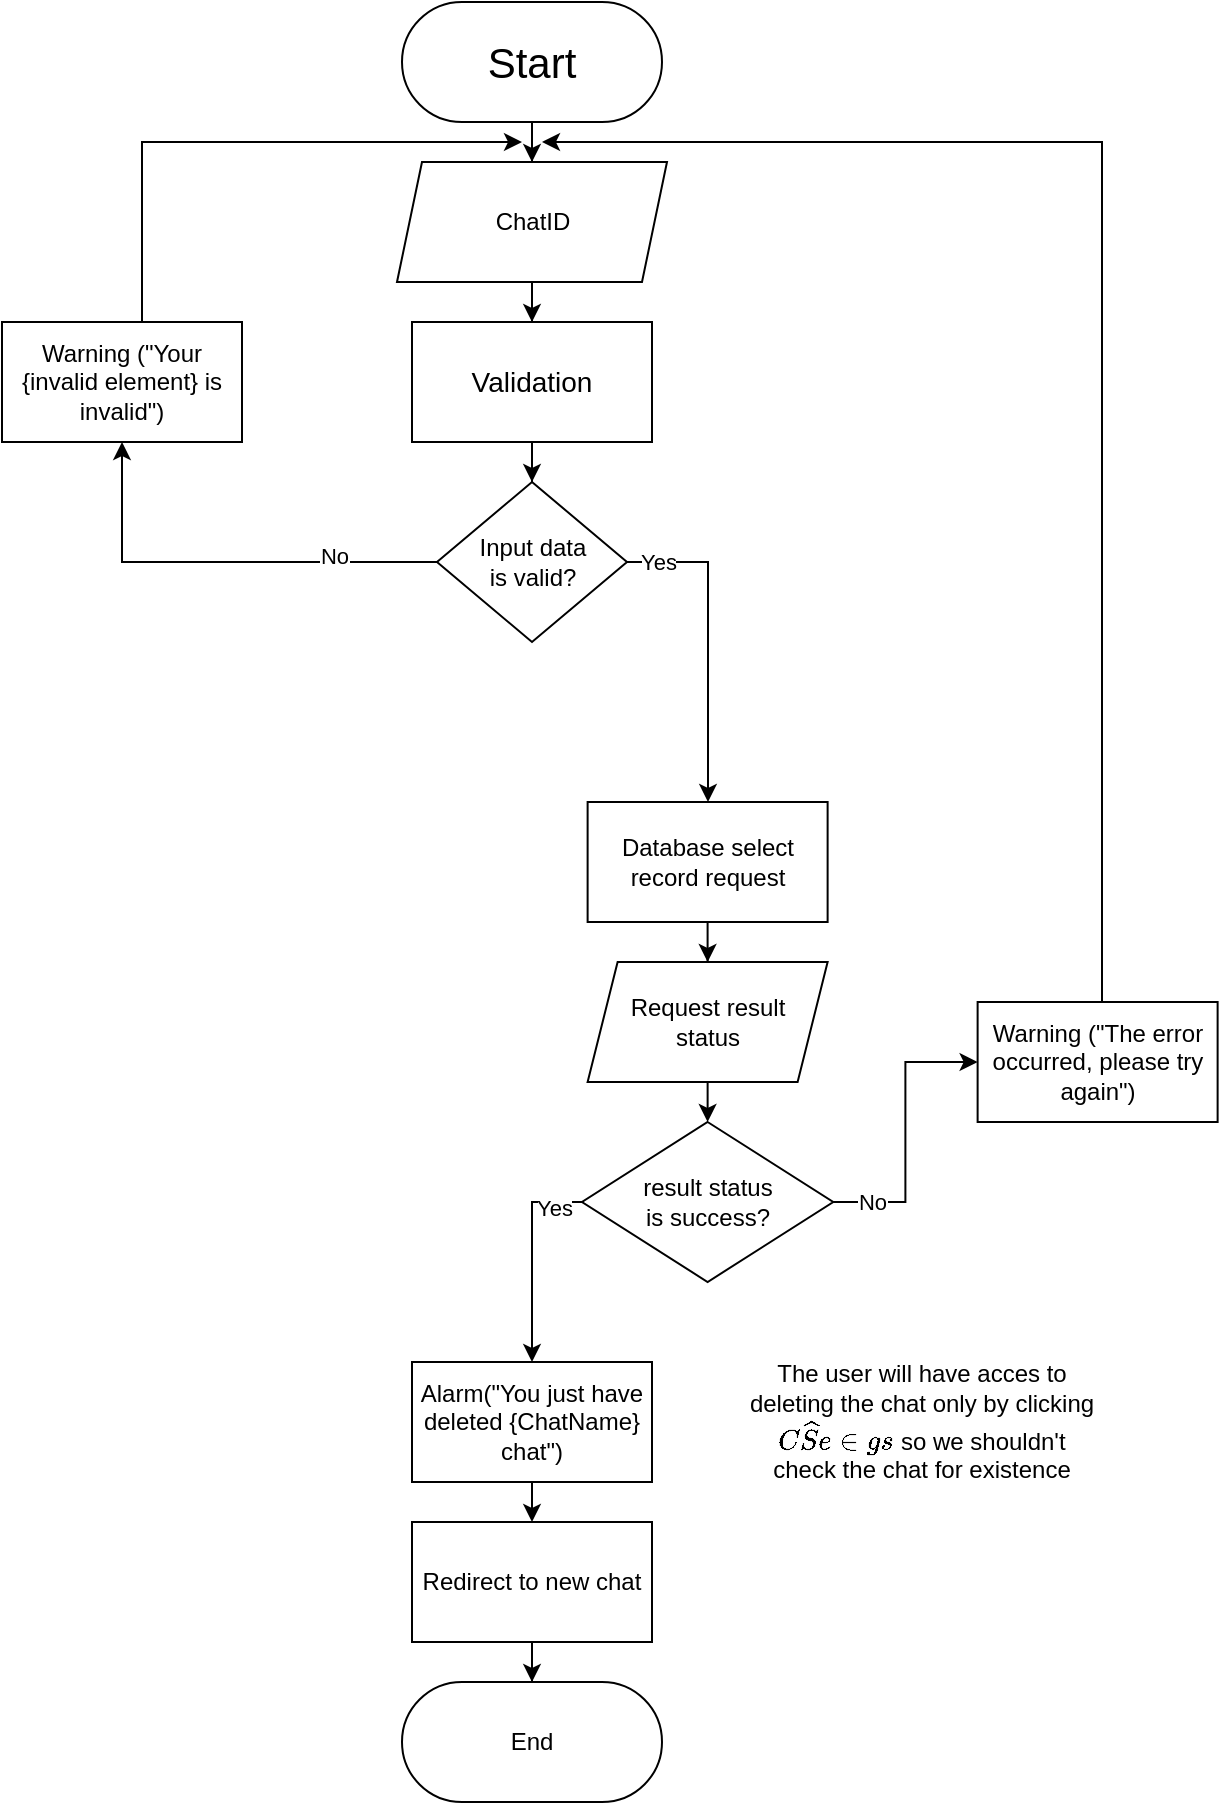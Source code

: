 <mxfile version="25.0.3">
  <diagram name="Страница — 1" id="BuMqyn-qtGa89qDNM-TT">
    <mxGraphModel dx="1050" dy="566" grid="1" gridSize="10" guides="1" tooltips="1" connect="1" arrows="1" fold="1" page="1" pageScale="1" pageWidth="827" pageHeight="1169" math="0" shadow="0">
      <root>
        <mxCell id="0" />
        <mxCell id="1" parent="0" />
        <mxCell id="yWKveyhSg7M6PfVjzcy--1" style="edgeStyle=orthogonalEdgeStyle;rounded=0;orthogonalLoop=1;jettySize=auto;html=1;entryX=0.5;entryY=0;entryDx=0;entryDy=0;" edge="1" parent="1" source="yWKveyhSg7M6PfVjzcy--2" target="yWKveyhSg7M6PfVjzcy--4">
          <mxGeometry relative="1" as="geometry" />
        </mxCell>
        <mxCell id="yWKveyhSg7M6PfVjzcy--2" value="&lt;font style=&quot;font-size: 21px;&quot;&gt;Start&lt;/font&gt;" style="rounded=1;whiteSpace=wrap;html=1;glass=0;shadow=0;arcSize=50;" vertex="1" parent="1">
          <mxGeometry x="370" y="10" width="130" height="60" as="geometry" />
        </mxCell>
        <mxCell id="yWKveyhSg7M6PfVjzcy--3" value="" style="edgeStyle=orthogonalEdgeStyle;rounded=0;orthogonalLoop=1;jettySize=auto;html=1;" edge="1" parent="1" source="yWKveyhSg7M6PfVjzcy--4" target="yWKveyhSg7M6PfVjzcy--6">
          <mxGeometry relative="1" as="geometry" />
        </mxCell>
        <mxCell id="yWKveyhSg7M6PfVjzcy--4" value="ChatID" style="shape=parallelogram;perimeter=parallelogramPerimeter;whiteSpace=wrap;html=1;fixedSize=1;size=12.5;" vertex="1" parent="1">
          <mxGeometry x="367.5" y="90" width="135" height="60" as="geometry" />
        </mxCell>
        <mxCell id="yWKveyhSg7M6PfVjzcy--5" style="edgeStyle=orthogonalEdgeStyle;rounded=0;orthogonalLoop=1;jettySize=auto;html=1;entryX=0.5;entryY=0;entryDx=0;entryDy=0;" edge="1" parent="1" source="yWKveyhSg7M6PfVjzcy--6" target="yWKveyhSg7M6PfVjzcy--11">
          <mxGeometry relative="1" as="geometry" />
        </mxCell>
        <mxCell id="yWKveyhSg7M6PfVjzcy--6" value="&lt;font style=&quot;font-size: 14px;&quot;&gt;Validation&lt;br&gt;&lt;/font&gt;" style="whiteSpace=wrap;html=1;" vertex="1" parent="1">
          <mxGeometry x="375" y="170" width="120" height="60" as="geometry" />
        </mxCell>
        <mxCell id="yWKveyhSg7M6PfVjzcy--7" style="edgeStyle=orthogonalEdgeStyle;rounded=0;orthogonalLoop=1;jettySize=auto;html=1;entryX=0.5;entryY=0;entryDx=0;entryDy=0;" edge="1" parent="1" source="yWKveyhSg7M6PfVjzcy--11">
          <mxGeometry relative="1" as="geometry">
            <Array as="points">
              <mxPoint x="523" y="290" />
            </Array>
            <mxPoint x="523" y="410" as="targetPoint" />
          </mxGeometry>
        </mxCell>
        <mxCell id="yWKveyhSg7M6PfVjzcy--8" value="&lt;div&gt;Yes&lt;/div&gt;" style="edgeLabel;html=1;align=center;verticalAlign=middle;resizable=0;points=[];" vertex="1" connectable="0" parent="yWKveyhSg7M6PfVjzcy--7">
          <mxGeometry x="-0.815" relative="1" as="geometry">
            <mxPoint as="offset" />
          </mxGeometry>
        </mxCell>
        <mxCell id="yWKveyhSg7M6PfVjzcy--9" style="edgeStyle=orthogonalEdgeStyle;rounded=0;orthogonalLoop=1;jettySize=auto;html=1;" edge="1" parent="1" source="yWKveyhSg7M6PfVjzcy--11" target="yWKveyhSg7M6PfVjzcy--13">
          <mxGeometry relative="1" as="geometry">
            <mxPoint x="240" y="190" as="targetPoint" />
          </mxGeometry>
        </mxCell>
        <mxCell id="yWKveyhSg7M6PfVjzcy--10" value="&lt;div&gt;No&lt;/div&gt;" style="edgeLabel;html=1;align=center;verticalAlign=middle;resizable=0;points=[];" vertex="1" connectable="0" parent="yWKveyhSg7M6PfVjzcy--9">
          <mxGeometry x="-0.528" y="-3" relative="1" as="geometry">
            <mxPoint as="offset" />
          </mxGeometry>
        </mxCell>
        <mxCell id="yWKveyhSg7M6PfVjzcy--11" value="&lt;div&gt;Input data&lt;/div&gt;&lt;div&gt;is valid?&lt;br&gt;&lt;/div&gt;" style="rhombus;whiteSpace=wrap;html=1;" vertex="1" parent="1">
          <mxGeometry x="387.5" y="250" width="95" height="80" as="geometry" />
        </mxCell>
        <mxCell id="yWKveyhSg7M6PfVjzcy--12" style="edgeStyle=orthogonalEdgeStyle;rounded=0;orthogonalLoop=1;jettySize=auto;html=1;" edge="1" parent="1" source="yWKveyhSg7M6PfVjzcy--13">
          <mxGeometry relative="1" as="geometry">
            <mxPoint x="430" y="80" as="targetPoint" />
            <Array as="points">
              <mxPoint x="240" y="80" />
            </Array>
          </mxGeometry>
        </mxCell>
        <mxCell id="yWKveyhSg7M6PfVjzcy--13" value="Warning (&quot;Your {invalid element} is invalid&quot;)" style="rounded=0;whiteSpace=wrap;html=1;" vertex="1" parent="1">
          <mxGeometry x="170" y="170" width="120" height="60" as="geometry" />
        </mxCell>
        <mxCell id="yWKveyhSg7M6PfVjzcy--14" style="edgeStyle=orthogonalEdgeStyle;rounded=0;orthogonalLoop=1;jettySize=auto;html=1;entryX=0.5;entryY=0;entryDx=0;entryDy=0;" edge="1" parent="1" source="yWKveyhSg7M6PfVjzcy--15" target="yWKveyhSg7M6PfVjzcy--17">
          <mxGeometry relative="1" as="geometry" />
        </mxCell>
        <mxCell id="yWKveyhSg7M6PfVjzcy--15" value="Database select record request" style="whiteSpace=wrap;html=1;" vertex="1" parent="1">
          <mxGeometry x="462.81" y="410" width="120" height="60" as="geometry" />
        </mxCell>
        <mxCell id="yWKveyhSg7M6PfVjzcy--16" style="edgeStyle=orthogonalEdgeStyle;rounded=0;orthogonalLoop=1;jettySize=auto;html=1;exitX=0.5;exitY=1;exitDx=0;exitDy=0;entryX=0.5;entryY=0;entryDx=0;entryDy=0;" edge="1" parent="1" source="yWKveyhSg7M6PfVjzcy--17" target="yWKveyhSg7M6PfVjzcy--22">
          <mxGeometry relative="1" as="geometry" />
        </mxCell>
        <mxCell id="yWKveyhSg7M6PfVjzcy--17" value="&lt;div&gt;Request result&lt;/div&gt;&lt;div&gt;status&lt;br&gt;&lt;/div&gt;" style="shape=parallelogram;perimeter=parallelogramPerimeter;whiteSpace=wrap;html=1;fixedSize=1;size=15;" vertex="1" parent="1">
          <mxGeometry x="462.81" y="490" width="120" height="60" as="geometry" />
        </mxCell>
        <mxCell id="yWKveyhSg7M6PfVjzcy--18" style="edgeStyle=orthogonalEdgeStyle;rounded=0;orthogonalLoop=1;jettySize=auto;html=1;" edge="1" parent="1" source="yWKveyhSg7M6PfVjzcy--22" target="yWKveyhSg7M6PfVjzcy--24">
          <mxGeometry relative="1" as="geometry">
            <mxPoint x="685" y="270.0" as="targetPoint" />
          </mxGeometry>
        </mxCell>
        <mxCell id="yWKveyhSg7M6PfVjzcy--19" value="&lt;div&gt;No&lt;/div&gt;" style="edgeLabel;html=1;align=center;verticalAlign=middle;resizable=0;points=[];" vertex="1" connectable="0" parent="yWKveyhSg7M6PfVjzcy--18">
          <mxGeometry x="-0.734" relative="1" as="geometry">
            <mxPoint as="offset" />
          </mxGeometry>
        </mxCell>
        <mxCell id="yWKveyhSg7M6PfVjzcy--20" value="" style="edgeStyle=orthogonalEdgeStyle;rounded=0;orthogonalLoop=1;jettySize=auto;html=1;entryX=0.5;entryY=0;entryDx=0;entryDy=0;" edge="1" parent="1">
          <mxGeometry relative="1" as="geometry">
            <mxPoint x="480.0" y="610.0" as="sourcePoint" />
            <mxPoint x="435" y="690" as="targetPoint" />
            <Array as="points">
              <mxPoint x="435" y="610" />
            </Array>
          </mxGeometry>
        </mxCell>
        <mxCell id="yWKveyhSg7M6PfVjzcy--21" value="Yes" style="edgeLabel;html=1;align=center;verticalAlign=middle;resizable=0;points=[];" vertex="1" connectable="0" parent="yWKveyhSg7M6PfVjzcy--20">
          <mxGeometry x="-0.46" y="3" relative="1" as="geometry">
            <mxPoint as="offset" />
          </mxGeometry>
        </mxCell>
        <mxCell id="yWKveyhSg7M6PfVjzcy--22" value="result status &lt;br&gt;is success?" style="rhombus;whiteSpace=wrap;html=1;" vertex="1" parent="1">
          <mxGeometry x="460" y="570" width="125.62" height="80" as="geometry" />
        </mxCell>
        <mxCell id="yWKveyhSg7M6PfVjzcy--23" style="edgeStyle=orthogonalEdgeStyle;rounded=0;orthogonalLoop=1;jettySize=auto;html=1;" edge="1" parent="1" source="yWKveyhSg7M6PfVjzcy--24">
          <mxGeometry relative="1" as="geometry">
            <mxPoint x="440" y="80" as="targetPoint" />
            <Array as="points">
              <mxPoint x="720" y="80" />
            </Array>
          </mxGeometry>
        </mxCell>
        <mxCell id="yWKveyhSg7M6PfVjzcy--24" value="Warning (&quot;The error occurred, please try again&quot;)" style="rounded=0;whiteSpace=wrap;html=1;" vertex="1" parent="1">
          <mxGeometry x="657.81" y="510.0" width="120" height="60" as="geometry" />
        </mxCell>
        <mxCell id="yWKveyhSg7M6PfVjzcy--25" style="edgeStyle=orthogonalEdgeStyle;rounded=0;orthogonalLoop=1;jettySize=auto;html=1;exitX=0.5;exitY=1;exitDx=0;exitDy=0;entryX=0.5;entryY=0;entryDx=0;entryDy=0;" edge="1" parent="1" source="yWKveyhSg7M6PfVjzcy--26" target="yWKveyhSg7M6PfVjzcy--28">
          <mxGeometry relative="1" as="geometry" />
        </mxCell>
        <mxCell id="yWKveyhSg7M6PfVjzcy--26" value="Alarm(&quot;You just have deleted {ChatName} chat&quot;)" style="whiteSpace=wrap;html=1;" vertex="1" parent="1">
          <mxGeometry x="375" y="690" width="120" height="60" as="geometry" />
        </mxCell>
        <mxCell id="yWKveyhSg7M6PfVjzcy--27" style="edgeStyle=orthogonalEdgeStyle;rounded=0;orthogonalLoop=1;jettySize=auto;html=1;entryX=0.5;entryY=0;entryDx=0;entryDy=0;" edge="1" parent="1" source="yWKveyhSg7M6PfVjzcy--28" target="yWKveyhSg7M6PfVjzcy--29">
          <mxGeometry relative="1" as="geometry" />
        </mxCell>
        <mxCell id="yWKveyhSg7M6PfVjzcy--28" value="Redirect to new chat" style="whiteSpace=wrap;html=1;" vertex="1" parent="1">
          <mxGeometry x="375" y="770" width="120" height="60" as="geometry" />
        </mxCell>
        <mxCell id="yWKveyhSg7M6PfVjzcy--29" value="End" style="rounded=1;whiteSpace=wrap;html=1;glass=0;shadow=0;arcSize=50;" vertex="1" parent="1">
          <mxGeometry x="370" y="850" width="130" height="60" as="geometry" />
        </mxCell>
        <mxCell id="yWKveyhSg7M6PfVjzcy--37" value="The user will have acces to deleting the chat only by clicking `Chat Settings` so we shouldn&#39;t check the chat for existence" style="text;html=1;align=center;verticalAlign=middle;whiteSpace=wrap;rounded=0;" vertex="1" parent="1">
          <mxGeometry x="540" y="667.5" width="180" height="105" as="geometry" />
        </mxCell>
      </root>
    </mxGraphModel>
  </diagram>
</mxfile>
